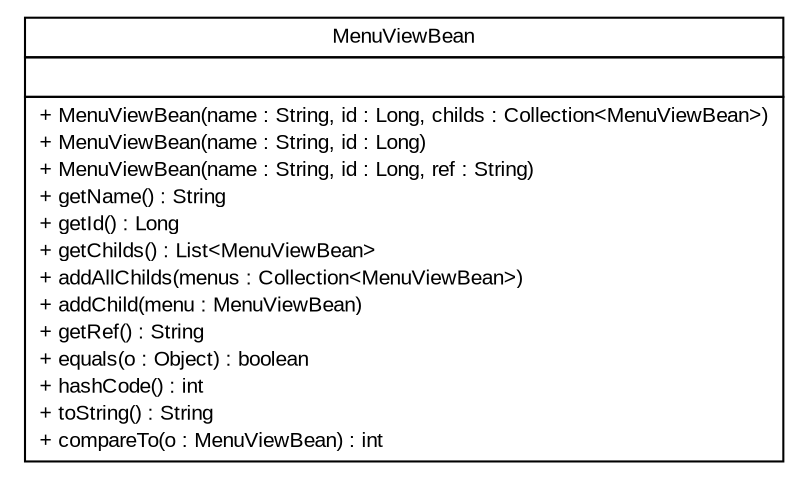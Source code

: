 #!/usr/local/bin/dot
#
# Class diagram 
# Generated by UMLGraph version R5_6 (http://www.umlgraph.org/)
#

digraph G {
	edge [fontname="arial",fontsize=10,labelfontname="arial",labelfontsize=10];
	node [fontname="arial",fontsize=10,shape=plaintext];
	nodesep=0.25;
	ranksep=0.5;
	// br.gov.to.sefaz.seg.template.managedbean.viewbean.MenuViewBean
	c227 [label=<<table title="br.gov.to.sefaz.seg.template.managedbean.viewbean.MenuViewBean" border="0" cellborder="1" cellspacing="0" cellpadding="2" port="p" href="./MenuViewBean.html">
		<tr><td><table border="0" cellspacing="0" cellpadding="1">
<tr><td align="center" balign="center"> MenuViewBean </td></tr>
		</table></td></tr>
		<tr><td><table border="0" cellspacing="0" cellpadding="1">
<tr><td align="left" balign="left">  </td></tr>
		</table></td></tr>
		<tr><td><table border="0" cellspacing="0" cellpadding="1">
<tr><td align="left" balign="left"> + MenuViewBean(name : String, id : Long, childs : Collection&lt;MenuViewBean&gt;) </td></tr>
<tr><td align="left" balign="left"> + MenuViewBean(name : String, id : Long) </td></tr>
<tr><td align="left" balign="left"> + MenuViewBean(name : String, id : Long, ref : String) </td></tr>
<tr><td align="left" balign="left"> + getName() : String </td></tr>
<tr><td align="left" balign="left"> + getId() : Long </td></tr>
<tr><td align="left" balign="left"> + getChilds() : List&lt;MenuViewBean&gt; </td></tr>
<tr><td align="left" balign="left"> + addAllChilds(menus : Collection&lt;MenuViewBean&gt;) </td></tr>
<tr><td align="left" balign="left"> + addChild(menu : MenuViewBean) </td></tr>
<tr><td align="left" balign="left"> + getRef() : String </td></tr>
<tr><td align="left" balign="left"> + equals(o : Object) : boolean </td></tr>
<tr><td align="left" balign="left"> + hashCode() : int </td></tr>
<tr><td align="left" balign="left"> + toString() : String </td></tr>
<tr><td align="left" balign="left"> + compareTo(o : MenuViewBean) : int </td></tr>
		</table></td></tr>
		</table>>, URL="./MenuViewBean.html", fontname="arial", fontcolor="black", fontsize=10.0];
}

